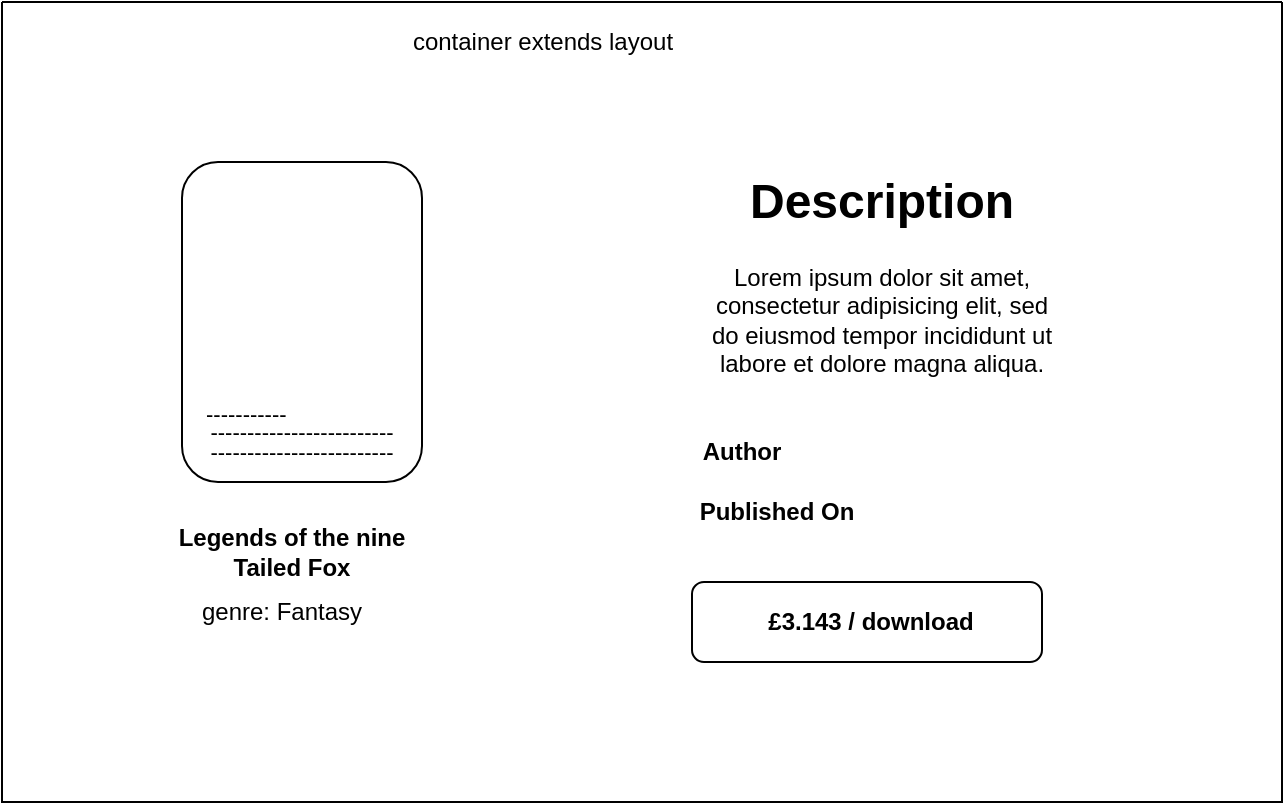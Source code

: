 <mxfile>
    <diagram id="Vgj9HcdxZ2P1pboT8Y_9" name="Page-1">
        <mxGraphModel dx="1093" dy="590" grid="1" gridSize="10" guides="1" tooltips="1" connect="1" arrows="1" fold="1" page="1" pageScale="1" pageWidth="827" pageHeight="1169" math="0" shadow="0">
            <root>
                <mxCell id="0"/>
                <mxCell id="1" parent="0"/>
                <mxCell id="2" value="" style="swimlane;startSize=0;" vertex="1" parent="1">
                    <mxGeometry x="90" y="80" width="640" height="400" as="geometry"/>
                </mxCell>
                <mxCell id="8" value="" style="group" vertex="1" connectable="0" parent="2">
                    <mxGeometry x="90" y="80" width="120" height="160" as="geometry"/>
                </mxCell>
                <mxCell id="4" value="" style="rounded=1;whiteSpace=wrap;html=1;" vertex="1" parent="8">
                    <mxGeometry width="120" height="160" as="geometry"/>
                </mxCell>
                <mxCell id="5" value="-------------------------" style="text;html=1;strokeColor=none;fillColor=none;align=center;verticalAlign=middle;whiteSpace=wrap;rounded=0;fontSize=11;" vertex="1" parent="8">
                    <mxGeometry x="10" y="120" width="100" height="30" as="geometry"/>
                </mxCell>
                <mxCell id="6" value="-------------------------" style="text;html=1;strokeColor=none;fillColor=none;align=center;verticalAlign=middle;whiteSpace=wrap;rounded=0;fontSize=11;" vertex="1" parent="8">
                    <mxGeometry x="10" y="130" width="100" height="30" as="geometry"/>
                </mxCell>
                <mxCell id="7" value="-----------" style="text;html=1;strokeColor=none;fillColor=none;align=left;verticalAlign=middle;whiteSpace=wrap;rounded=0;fontSize=11;" vertex="1" parent="8">
                    <mxGeometry x="10" y="111" width="100" height="30" as="geometry"/>
                </mxCell>
                <mxCell id="9" value="&lt;h1&gt;Description&lt;/h1&gt;&lt;p&gt;Lorem ipsum dolor sit amet, consectetur adipisicing elit, sed do eiusmod tempor incididunt ut labore et dolore magna aliqua.&lt;/p&gt;" style="text;html=1;strokeColor=none;fillColor=none;spacing=5;spacingTop=-20;whiteSpace=wrap;overflow=hidden;rounded=0;align=center;" vertex="1" parent="2">
                    <mxGeometry x="345" y="80" width="190" height="120" as="geometry"/>
                </mxCell>
                <mxCell id="10" value="&lt;b&gt;Author&lt;/b&gt;" style="text;html=1;strokeColor=none;fillColor=none;align=center;verticalAlign=middle;whiteSpace=wrap;rounded=0;" vertex="1" parent="2">
                    <mxGeometry x="340" y="210" width="60" height="30" as="geometry"/>
                </mxCell>
                <mxCell id="11" value="&lt;b&gt;Published On&lt;/b&gt;" style="text;html=1;strokeColor=none;fillColor=none;align=center;verticalAlign=middle;whiteSpace=wrap;rounded=0;" vertex="1" parent="2">
                    <mxGeometry x="345" y="240" width="85" height="30" as="geometry"/>
                </mxCell>
                <mxCell id="12" value="&lt;b&gt;Legends of the nine Tailed Fox&lt;/b&gt;" style="text;html=1;strokeColor=none;fillColor=none;align=center;verticalAlign=middle;whiteSpace=wrap;rounded=0;" vertex="1" parent="2">
                    <mxGeometry x="70" y="260" width="150" height="30" as="geometry"/>
                </mxCell>
                <mxCell id="13" value="genre: Fantasy" style="text;html=1;strokeColor=none;fillColor=none;align=center;verticalAlign=middle;whiteSpace=wrap;rounded=0;" vertex="1" parent="2">
                    <mxGeometry x="70" y="290" width="140" height="30" as="geometry"/>
                </mxCell>
                <mxCell id="15" value="" style="rounded=1;whiteSpace=wrap;html=1;" vertex="1" parent="2">
                    <mxGeometry x="345" y="290" width="175" height="40" as="geometry"/>
                </mxCell>
                <mxCell id="14" value="&lt;b&gt;£3.143 / download&lt;/b&gt;" style="text;html=1;strokeColor=none;fillColor=none;align=center;verticalAlign=middle;whiteSpace=wrap;rounded=0;" vertex="1" parent="2">
                    <mxGeometry x="357.5" y="295" width="152.5" height="30" as="geometry"/>
                </mxCell>
                <mxCell id="3" value="container extends layout" style="text;html=1;align=center;verticalAlign=middle;resizable=0;points=[];autosize=1;strokeColor=none;fillColor=none;" vertex="1" parent="1">
                    <mxGeometry x="285" y="90" width="150" height="20" as="geometry"/>
                </mxCell>
            </root>
        </mxGraphModel>
    </diagram>
</mxfile>